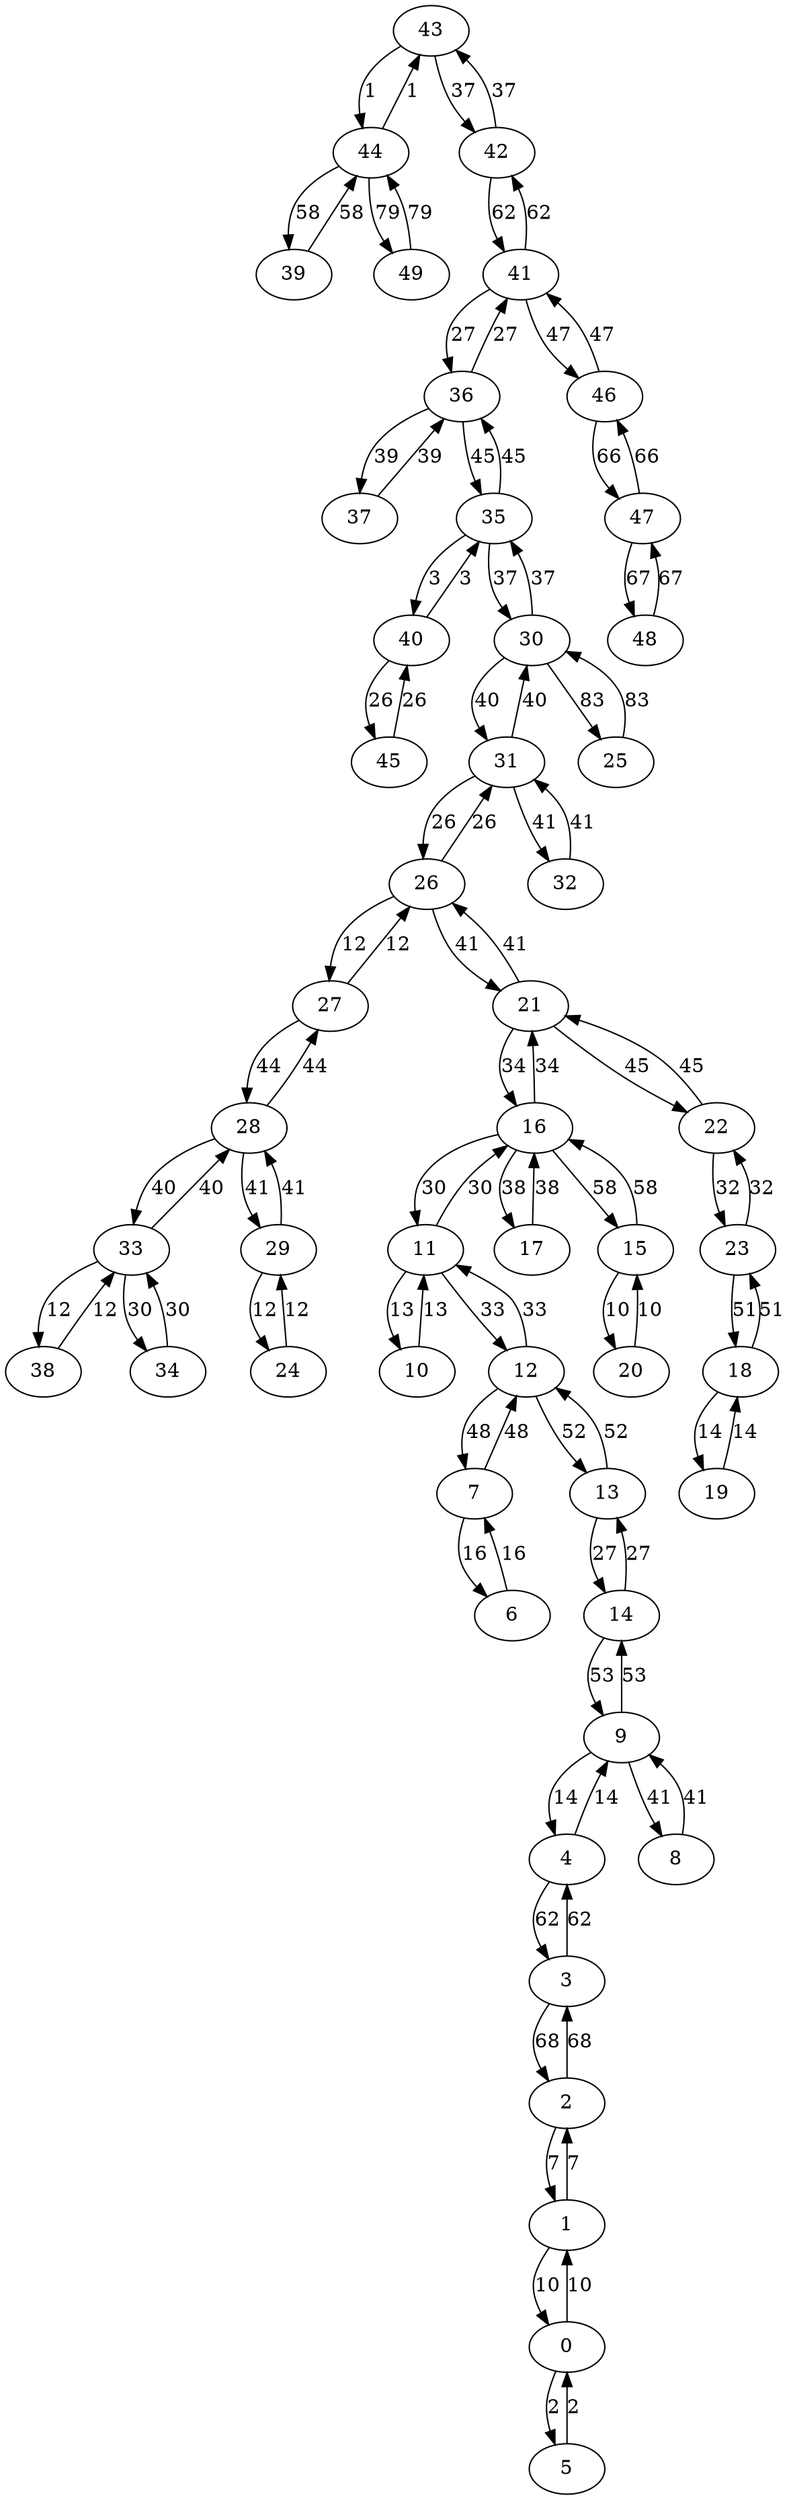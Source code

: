 digraph Grid50_PriMST {
43;44;42;39;41;36;37;35;40;45;30;31;26;27;21;16;11;10;12;17;32;28;33;38;34;29;24;22;23;46;7;6;18;19;13;14;9;4;8;15;20;3;47;48;2;1;0;5;49;25;43 -> 44 [label = 1];
44 -> 43 [label = 1];
42 -> 43 [label = 37];
43 -> 42 [label = 37];
39 -> 44 [label = 58];
44 -> 39 [label = 58];
41 -> 42 [label = 62];
42 -> 41 [label = 62];
36 -> 41 [label = 27];
41 -> 36 [label = 27];
37 -> 36 [label = 39];
36 -> 37 [label = 39];
36 -> 35 [label = 45];
35 -> 36 [label = 45];
40 -> 35 [label = 3];
35 -> 40 [label = 3];
45 -> 40 [label = 26];
40 -> 45 [label = 26];
30 -> 35 [label = 37];
35 -> 30 [label = 37];
30 -> 31 [label = 40];
31 -> 30 [label = 40];
26 -> 31 [label = 26];
31 -> 26 [label = 26];
27 -> 26 [label = 12];
26 -> 27 [label = 12];
21 -> 26 [label = 41];
26 -> 21 [label = 41];
16 -> 21 [label = 34];
21 -> 16 [label = 34];
11 -> 16 [label = 30];
16 -> 11 [label = 30];
10 -> 11 [label = 13];
11 -> 10 [label = 13];
12 -> 11 [label = 33];
11 -> 12 [label = 33];
17 -> 16 [label = 38];
16 -> 17 [label = 38];
32 -> 31 [label = 41];
31 -> 32 [label = 41];
28 -> 27 [label = 44];
27 -> 28 [label = 44];
33 -> 28 [label = 40];
28 -> 33 [label = 40];
38 -> 33 [label = 12];
33 -> 38 [label = 12];
34 -> 33 [label = 30];
33 -> 34 [label = 30];
29 -> 28 [label = 41];
28 -> 29 [label = 41];
24 -> 29 [label = 12];
29 -> 24 [label = 12];
22 -> 21 [label = 45];
21 -> 22 [label = 45];
23 -> 22 [label = 32];
22 -> 23 [label = 32];
46 -> 41 [label = 47];
41 -> 46 [label = 47];
7 -> 12 [label = 48];
12 -> 7 [label = 48];
6 -> 7 [label = 16];
7 -> 6 [label = 16];
23 -> 18 [label = 51];
18 -> 23 [label = 51];
19 -> 18 [label = 14];
18 -> 19 [label = 14];
13 -> 12 [label = 52];
12 -> 13 [label = 52];
14 -> 13 [label = 27];
13 -> 14 [label = 27];
9 -> 14 [label = 53];
14 -> 9 [label = 53];
4 -> 9 [label = 14];
9 -> 4 [label = 14];
8 -> 9 [label = 41];
9 -> 8 [label = 41];
16 -> 15 [label = 58];
15 -> 16 [label = 58];
20 -> 15 [label = 10];
15 -> 20 [label = 10];
3 -> 4 [label = 62];
4 -> 3 [label = 62];
47 -> 46 [label = 66];
46 -> 47 [label = 66];
48 -> 47 [label = 67];
47 -> 48 [label = 67];
2 -> 3 [label = 68];
3 -> 2 [label = 68];
1 -> 2 [label = 7];
2 -> 1 [label = 7];
0 -> 1 [label = 10];
1 -> 0 [label = 10];
5 -> 0 [label = 2];
0 -> 5 [label = 2];
44 -> 49 [label = 79];
49 -> 44 [label = 79];
25 -> 30 [label = 83];
30 -> 25 [label = 83];
}
